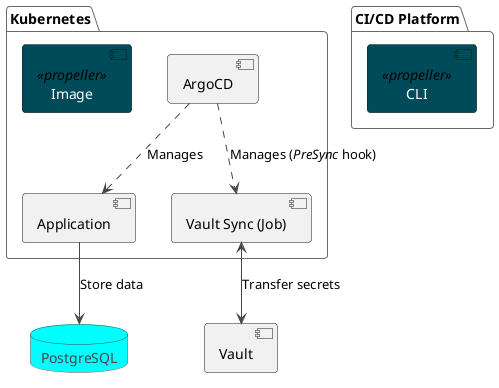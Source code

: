@startuml

!theme vibrant

skinparam component {
    BackgroundColor<<propeller>> #004B5A
}

package "CI/CD Platform" {
    component "<color:#white>CLI</color>" as prop1 << propeller >>
}

package Kubernetes {
    component Application as app
    component ArgoCD
    component "Vault Sync (Job)" as vsync

    component "<color:#white>Image</color>" as prop2 << propeller >>

    ArgoCD ..> app: Manages
    ArgoCD ..> vsync: Manages (//PreSync// hook)
}

database PostgreSQL as db
component Vault

app --> db: Store data
vsync <--> Vault: Transfer secrets

@enduml
